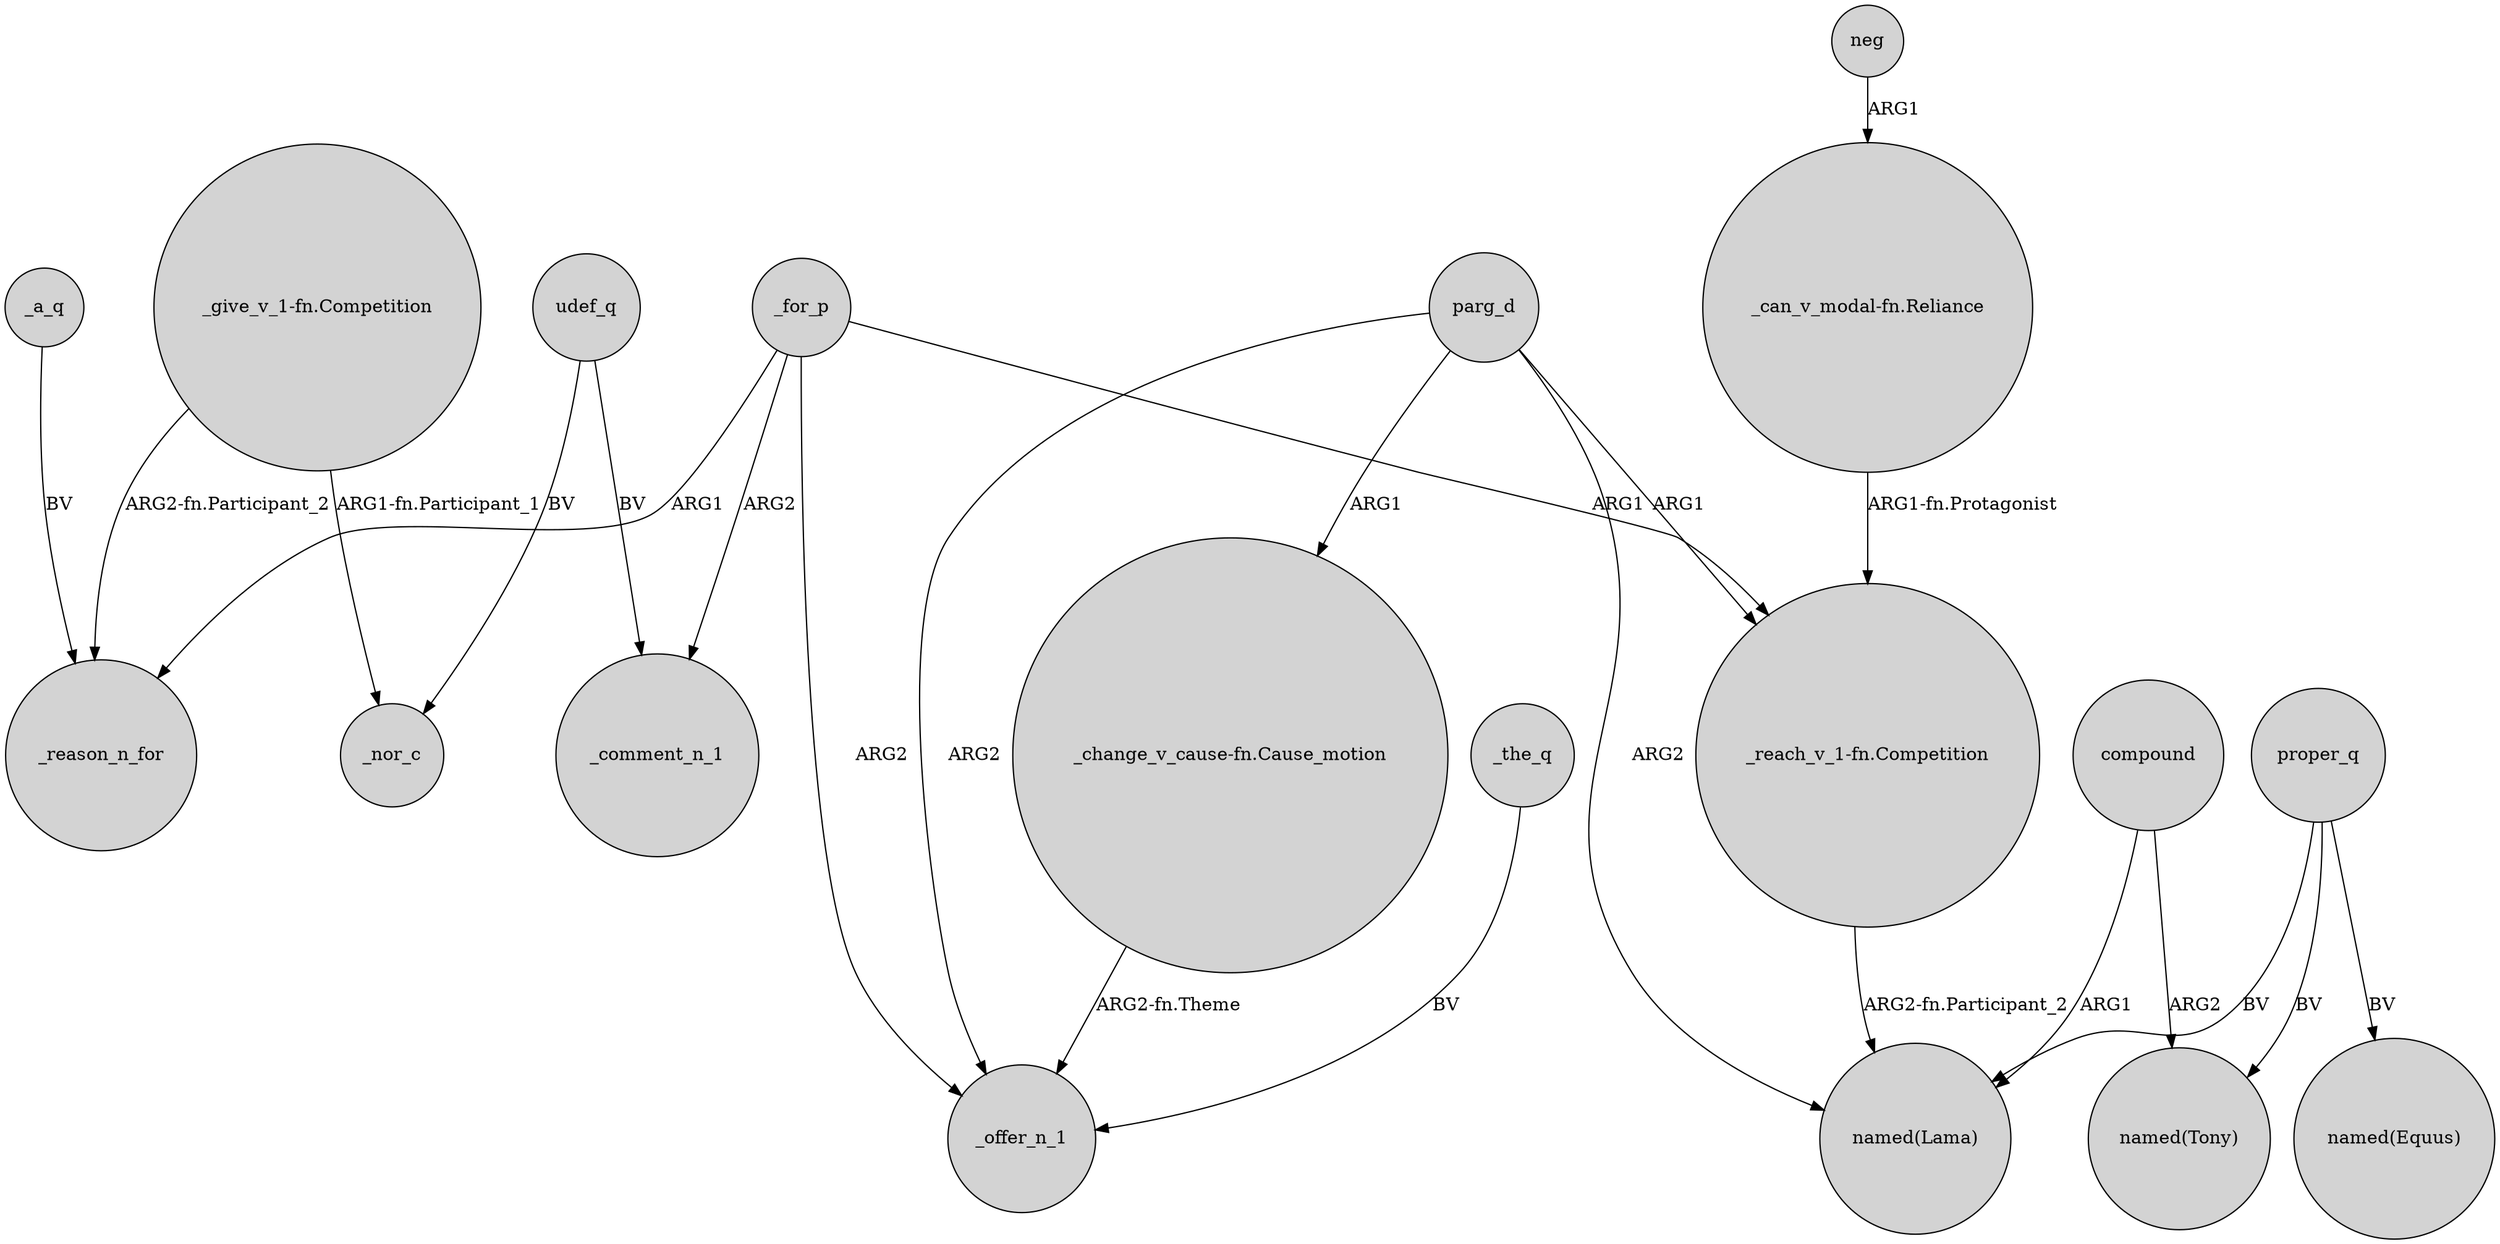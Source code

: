 digraph {
	node [shape=circle style=filled]
	_a_q -> _reason_n_for [label=BV]
	parg_d -> _offer_n_1 [label=ARG2]
	proper_q -> "named(Tony)" [label=BV]
	"_give_v_1-fn.Competition" -> _reason_n_for [label="ARG2-fn.Participant_2"]
	udef_q -> _nor_c [label=BV]
	parg_d -> "_reach_v_1-fn.Competition" [label=ARG1]
	_for_p -> _reason_n_for [label=ARG1]
	parg_d -> "named(Lama)" [label=ARG2]
	compound -> "named(Lama)" [label=ARG1]
	_for_p -> _comment_n_1 [label=ARG2]
	_for_p -> _offer_n_1 [label=ARG2]
	neg -> "_can_v_modal-fn.Reliance" [label=ARG1]
	"_reach_v_1-fn.Competition" -> "named(Lama)" [label="ARG2-fn.Participant_2"]
	"_can_v_modal-fn.Reliance" -> "_reach_v_1-fn.Competition" [label="ARG1-fn.Protagonist"]
	_for_p -> "_reach_v_1-fn.Competition" [label=ARG1]
	parg_d -> "_change_v_cause-fn.Cause_motion" [label=ARG1]
	"_change_v_cause-fn.Cause_motion" -> _offer_n_1 [label="ARG2-fn.Theme"]
	compound -> "named(Tony)" [label=ARG2]
	proper_q -> "named(Equus)" [label=BV]
	_the_q -> _offer_n_1 [label=BV]
	"_give_v_1-fn.Competition" -> _nor_c [label="ARG1-fn.Participant_1"]
	proper_q -> "named(Lama)" [label=BV]
	udef_q -> _comment_n_1 [label=BV]
}
